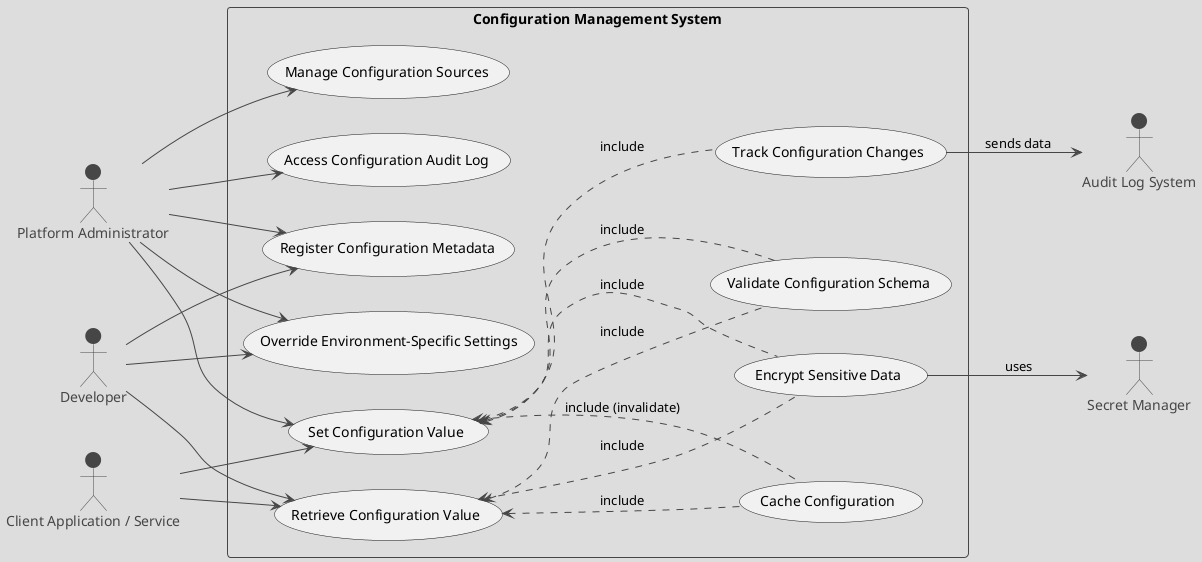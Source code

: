 @startuml
!theme toy

left to right direction
skinparam packageStyle rectangle

actor "Platform Administrator" as Admin
actor "Developer" as Developer
actor "Client Application / Service" as Client
actor "Audit Log System" as AuditLogSystem
actor "Secret Manager" as SecretManager

rectangle "Configuration Management System" {
  usecase "Retrieve Configuration Value" as GetConfig
  usecase "Set Configuration Value" as SetConfig
  usecase "Register Configuration Metadata" as RegisterMetadata
  usecase "Manage Configuration Sources" as ManageSources
  usecase "Encrypt Sensitive Data" as EncryptData
  usecase "Validate Configuration Schema" as ValidateSchema
  usecase "Cache Configuration" as CacheConfig
  usecase "Track Configuration Changes" as TrackChanges
  usecase "Access Configuration Audit Log" as AccessAuditLog
  usecase "Override Environment-Specific Settings" as OverrideEnv

}

Client --> GetConfig
Client --> SetConfig

Admin --> SetConfig
Admin --> RegisterMetadata
Admin --> ManageSources
Admin --> AccessAuditLog
Admin --> OverrideEnv

Developer --> RegisterMetadata
Developer --> OverrideEnv
Developer --> GetConfig

GetConfig <.. ValidateSchema : include
GetConfig <.. CacheConfig : include
GetConfig <.. EncryptData : include
SetConfig <.. ValidateSchema : include
SetConfig <.. EncryptData : include
SetConfig <.. TrackChanges : include
SetConfig <.. CacheConfig : include (invalidate)

EncryptData --> SecretManager : uses
TrackChanges --> AuditLogSystem : sends data

@enduml